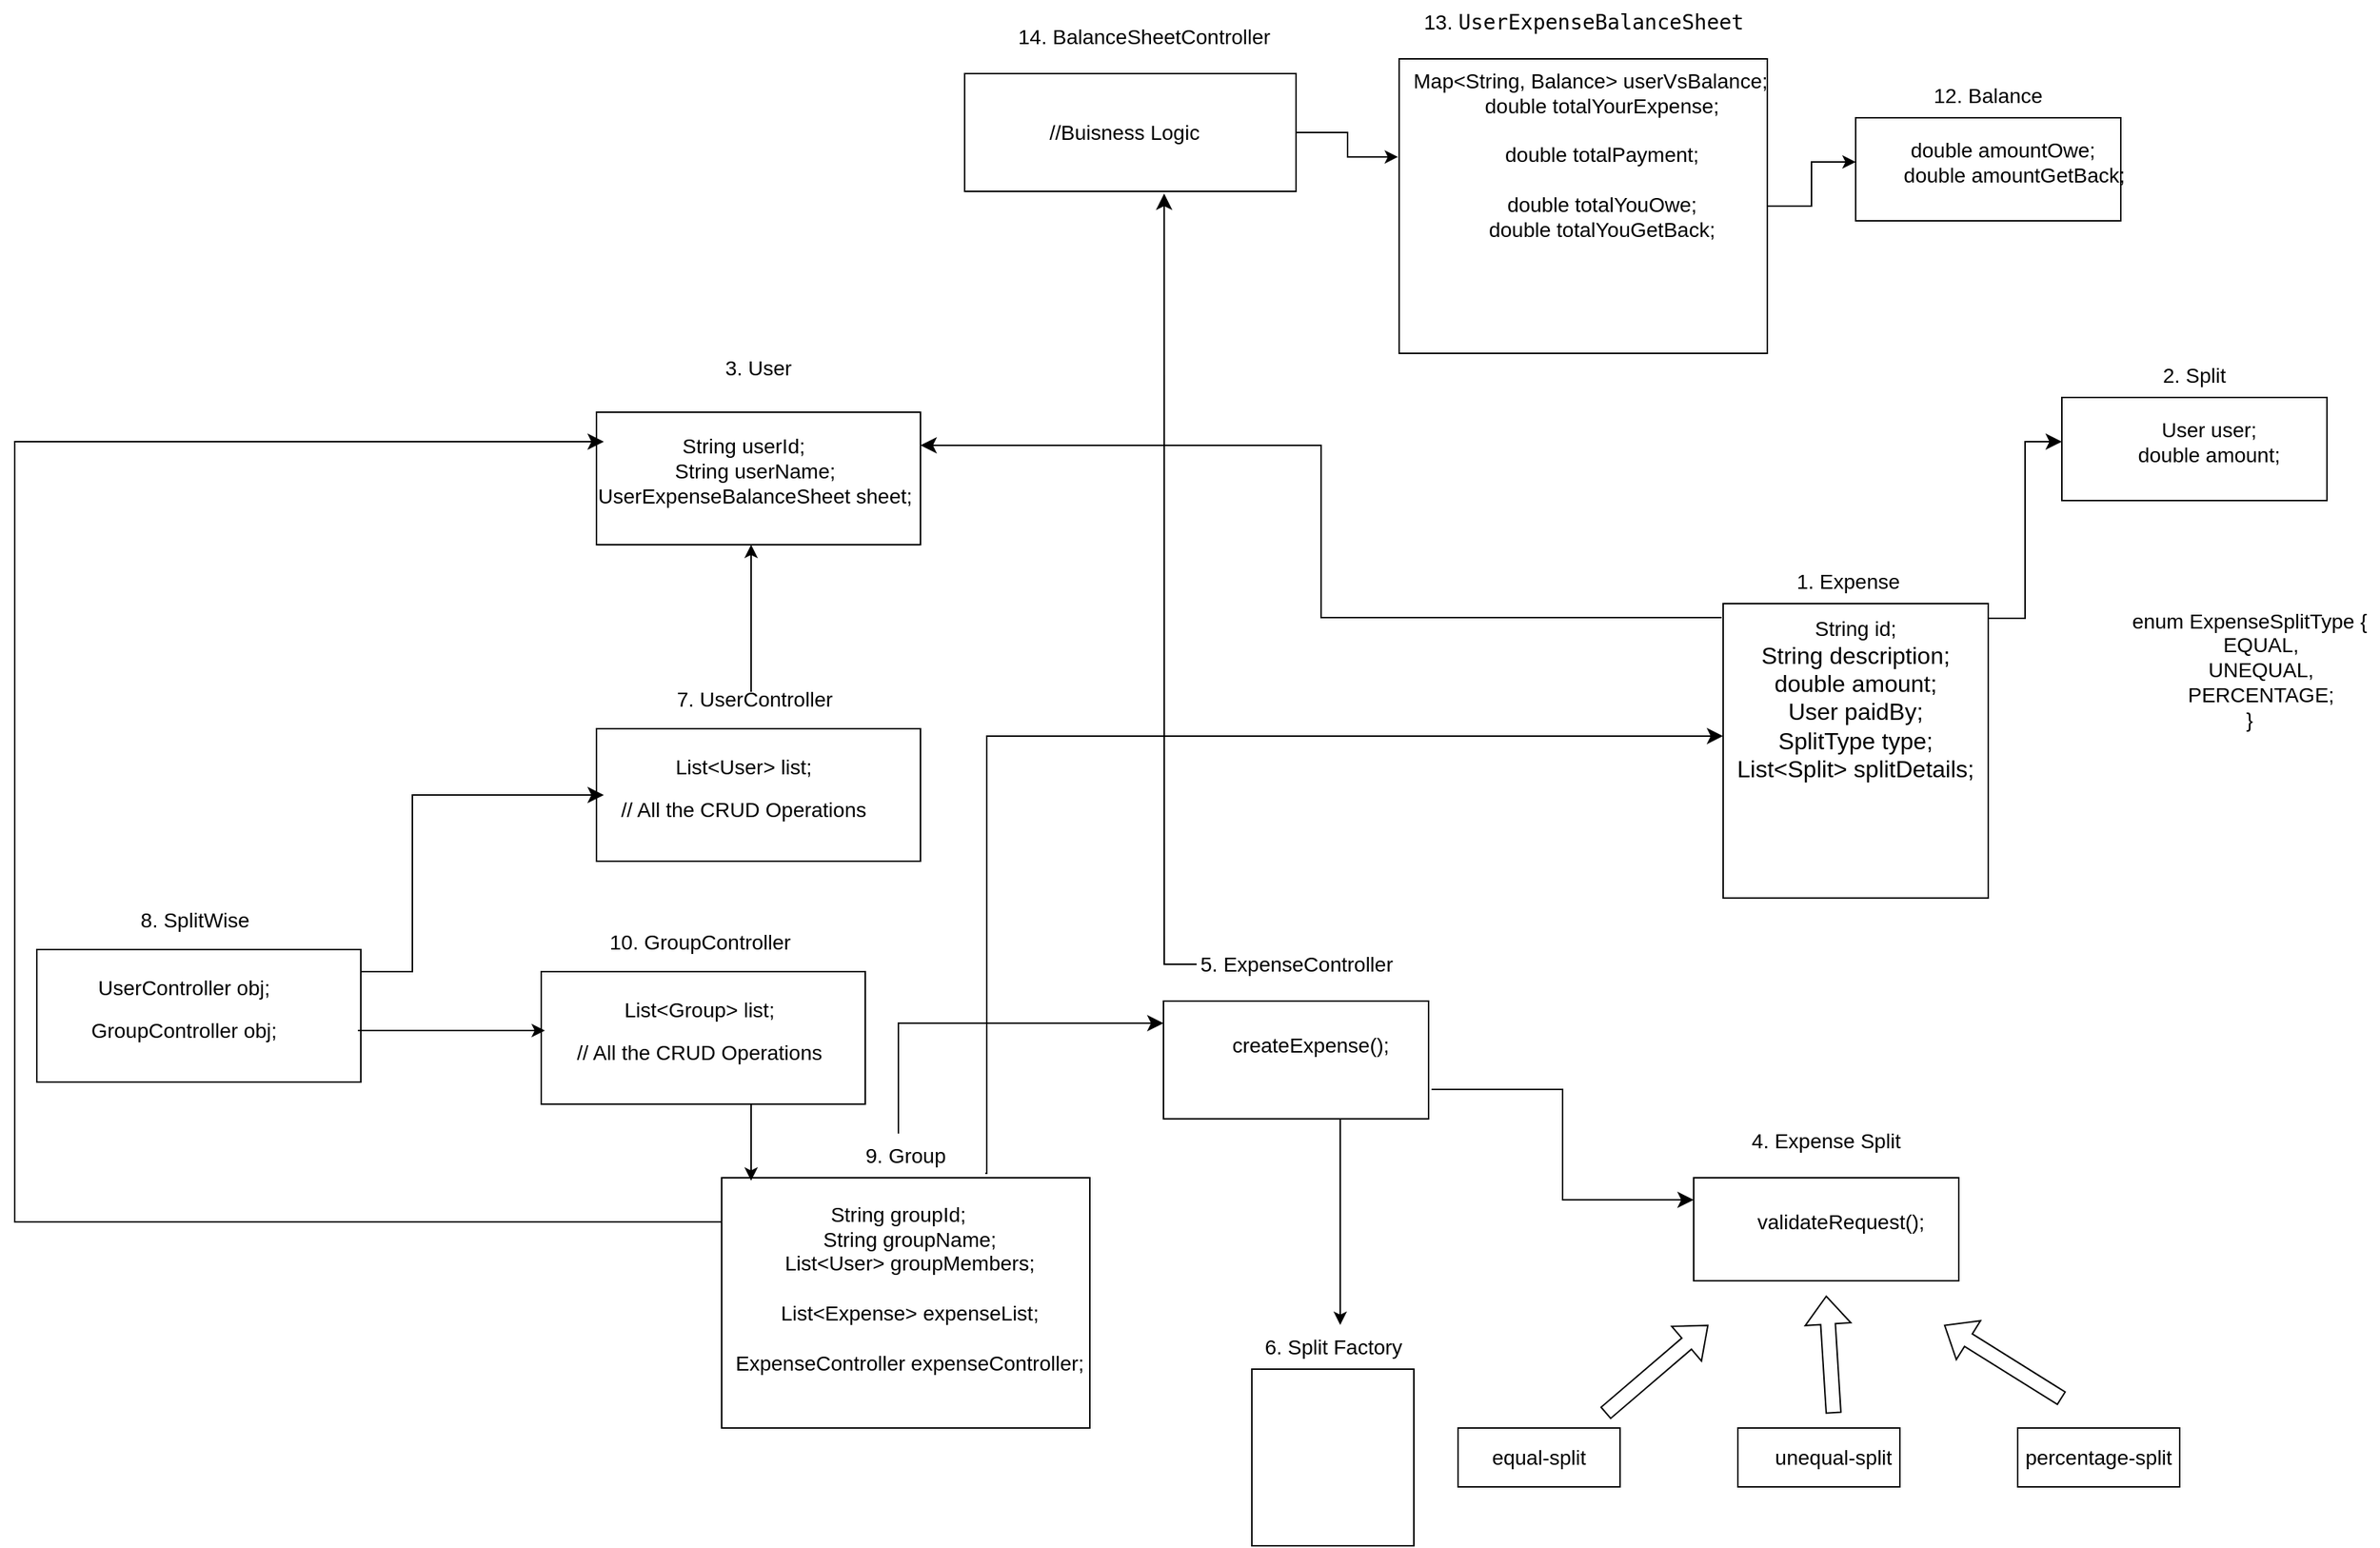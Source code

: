 <mxfile version="27.0.6">
  <diagram name="Page-1" id="fO3vpbsxgfKqeiuuHJud">
    <mxGraphModel dx="2194" dy="1909" grid="1" gridSize="10" guides="1" tooltips="1" connect="1" arrows="1" fold="1" page="1" pageScale="1" pageWidth="850" pageHeight="1100" math="0" shadow="0">
      <root>
        <mxCell id="0" />
        <mxCell id="1" parent="0" />
        <mxCell id="m8-3M8mDkgSh2hDPtfVC-1" value="" style="rounded=0;whiteSpace=wrap;html=1;" vertex="1" parent="1">
          <mxGeometry x="340" y="150" width="180" height="200" as="geometry" />
        </mxCell>
        <mxCell id="m8-3M8mDkgSh2hDPtfVC-3" value="&lt;font style=&quot;font-size: 14px;&quot;&gt;String id;&lt;/font&gt;&lt;div&gt;&lt;font size=&quot;3&quot;&gt;String description;&lt;/font&gt;&lt;/div&gt;&lt;div&gt;&lt;font size=&quot;3&quot;&gt;double amount;&lt;/font&gt;&lt;/div&gt;&lt;div&gt;&lt;font size=&quot;3&quot;&gt;User paidBy;&lt;/font&gt;&lt;/div&gt;&lt;div&gt;&lt;font size=&quot;3&quot;&gt;SplitType type;&lt;/font&gt;&lt;/div&gt;&lt;div&gt;&lt;font size=&quot;3&quot;&gt;List&amp;lt;Split&amp;gt; splitDetails;&lt;/font&gt;&lt;/div&gt;" style="text;html=1;align=center;verticalAlign=middle;whiteSpace=wrap;rounded=0;" vertex="1" parent="1">
          <mxGeometry x="330" y="160" width="200" height="110" as="geometry" />
        </mxCell>
        <mxCell id="m8-3M8mDkgSh2hDPtfVC-4" value="&lt;pre lang=&quot;java&quot; class=&quot;code highlight&quot;&gt;&lt;font face=&quot;Helvetica&quot; style=&quot;font-size: 14px;&quot;&gt;&lt;span class=&quot;hljs-keyword&quot;&gt;enum&lt;/span&gt;&lt;span class=&quot;&quot;&gt; &lt;/span&gt;&lt;span class=&quot;hljs-title.class&quot;&gt;ExpenseSplitType&lt;/span&gt;&lt;span class=&quot;&quot;&gt; {&lt;/span&gt;&lt;br/&gt;&lt;span class=&quot;&quot;&gt;    EQUAL,&lt;/span&gt;&lt;br/&gt;&lt;span class=&quot;&quot;&gt;    UNEQUAL,&lt;/span&gt;&lt;br/&gt;&lt;span class=&quot;&quot;&gt;    PERCENTAGE;&lt;/span&gt;&lt;br/&gt;&lt;span class=&quot;&quot;&gt;}&lt;/span&gt;&lt;/font&gt;&lt;br/&gt;&lt;/pre&gt;" style="text;html=1;align=center;verticalAlign=middle;whiteSpace=wrap;rounded=0;" vertex="1" parent="1">
          <mxGeometry x="610" y="150" width="175" height="90" as="geometry" />
        </mxCell>
        <mxCell id="m8-3M8mDkgSh2hDPtfVC-5" value="&lt;font style=&quot;font-size: 14px;&quot;&gt;1. Expense&lt;/font&gt;" style="text;html=1;align=center;verticalAlign=middle;whiteSpace=wrap;rounded=0;" vertex="1" parent="1">
          <mxGeometry x="385" y="120" width="80" height="30" as="geometry" />
        </mxCell>
        <mxCell id="m8-3M8mDkgSh2hDPtfVC-6" value="" style="rounded=0;whiteSpace=wrap;html=1;" vertex="1" parent="1">
          <mxGeometry x="570" y="10" width="180" height="70" as="geometry" />
        </mxCell>
        <mxCell id="m8-3M8mDkgSh2hDPtfVC-7" value="&lt;span style=&quot;font-size: 14px;&quot;&gt;User user;&lt;/span&gt;&lt;div&gt;&lt;span style=&quot;font-size: 14px;&quot;&gt;double amount;&lt;/span&gt;&lt;/div&gt;" style="text;html=1;align=center;verticalAlign=middle;whiteSpace=wrap;rounded=0;" vertex="1" parent="1">
          <mxGeometry x="570" y="10" width="200" height="60" as="geometry" />
        </mxCell>
        <mxCell id="m8-3M8mDkgSh2hDPtfVC-8" value="&lt;span style=&quot;font-size: 14px;&quot;&gt;2. Split&lt;/span&gt;" style="text;html=1;align=center;verticalAlign=middle;whiteSpace=wrap;rounded=0;" vertex="1" parent="1">
          <mxGeometry x="620" y="-20" width="80" height="30" as="geometry" />
        </mxCell>
        <mxCell id="m8-3M8mDkgSh2hDPtfVC-12" value="" style="edgeStyle=elbowEdgeStyle;elbow=horizontal;endArrow=classic;html=1;curved=0;rounded=0;endSize=8;startSize=8;entryX=0;entryY=0.5;entryDx=0;entryDy=0;" edge="1" parent="1" target="m8-3M8mDkgSh2hDPtfVC-7">
          <mxGeometry width="50" height="50" relative="1" as="geometry">
            <mxPoint x="520" y="160" as="sourcePoint" />
            <mxPoint x="450" y="300" as="targetPoint" />
          </mxGeometry>
        </mxCell>
        <mxCell id="m8-3M8mDkgSh2hDPtfVC-13" value="" style="rounded=0;whiteSpace=wrap;html=1;" vertex="1" parent="1">
          <mxGeometry x="-425" y="20" width="220" height="90" as="geometry" />
        </mxCell>
        <mxCell id="m8-3M8mDkgSh2hDPtfVC-14" value="&lt;pre lang=&quot;java&quot; class=&quot;code highlight&quot;&gt;&lt;font style=&quot;font-size: 14px;&quot; face=&quot;Helvetica&quot;&gt;&lt;span class=&quot;&quot;&gt;String userId;&lt;/span&gt;&lt;br&gt;&lt;span class=&quot;&quot;&gt;    String userName;&lt;/span&gt;&lt;br&gt;&lt;span class=&quot;&quot;&gt;    UserExpenseBalanceSheet sheet;&lt;/span&gt;&lt;/font&gt;&lt;br&gt;&lt;/pre&gt;" style="text;html=1;align=center;verticalAlign=middle;whiteSpace=wrap;rounded=0;" vertex="1" parent="1">
          <mxGeometry x="-440" y="5" width="230" height="110" as="geometry" />
        </mxCell>
        <mxCell id="m8-3M8mDkgSh2hDPtfVC-15" value="&lt;span style=&quot;font-size: 14px;&quot;&gt;3. User&lt;/span&gt;" style="text;html=1;align=center;verticalAlign=middle;whiteSpace=wrap;rounded=0;" vertex="1" parent="1">
          <mxGeometry x="-355" y="-25" width="80" height="30" as="geometry" />
        </mxCell>
        <mxCell id="m8-3M8mDkgSh2hDPtfVC-17" value="" style="edgeStyle=elbowEdgeStyle;elbow=horizontal;endArrow=classic;html=1;curved=0;rounded=0;endSize=8;startSize=8;entryX=1;entryY=0.25;entryDx=0;entryDy=0;exitX=0.045;exitY=-0.005;exitDx=0;exitDy=0;exitPerimeter=0;" edge="1" parent="1" source="m8-3M8mDkgSh2hDPtfVC-3" target="m8-3M8mDkgSh2hDPtfVC-13">
          <mxGeometry width="50" height="50" relative="1" as="geometry">
            <mxPoint x="250" y="360" as="sourcePoint" />
            <mxPoint x="300" y="310" as="targetPoint" />
          </mxGeometry>
        </mxCell>
        <mxCell id="m8-3M8mDkgSh2hDPtfVC-18" value="" style="rounded=0;whiteSpace=wrap;html=1;" vertex="1" parent="1">
          <mxGeometry x="320" y="540" width="180" height="70" as="geometry" />
        </mxCell>
        <mxCell id="m8-3M8mDkgSh2hDPtfVC-19" value="&lt;span style=&quot;font-size: 14px;&quot;&gt;validateRequest();&lt;/span&gt;" style="text;html=1;align=center;verticalAlign=middle;whiteSpace=wrap;rounded=0;" vertex="1" parent="1">
          <mxGeometry x="320" y="540" width="200" height="60" as="geometry" />
        </mxCell>
        <mxCell id="m8-3M8mDkgSh2hDPtfVC-20" value="&lt;span style=&quot;font-size: 14px;&quot;&gt;4. Expense Split&lt;/span&gt;" style="text;html=1;align=center;verticalAlign=middle;whiteSpace=wrap;rounded=0;" vertex="1" parent="1">
          <mxGeometry x="355" y="500" width="110" height="30" as="geometry" />
        </mxCell>
        <mxCell id="m8-3M8mDkgSh2hDPtfVC-21" value="" style="rounded=0;whiteSpace=wrap;html=1;" vertex="1" parent="1">
          <mxGeometry x="160" y="710" width="110" height="40" as="geometry" />
        </mxCell>
        <mxCell id="m8-3M8mDkgSh2hDPtfVC-22" value="&lt;span style=&quot;font-size: 14px;&quot;&gt;equal-split&lt;/span&gt;" style="text;html=1;align=center;verticalAlign=middle;whiteSpace=wrap;rounded=0;" vertex="1" parent="1">
          <mxGeometry x="120" y="700" width="190" height="60" as="geometry" />
        </mxCell>
        <mxCell id="m8-3M8mDkgSh2hDPtfVC-23" value="" style="rounded=0;whiteSpace=wrap;html=1;" vertex="1" parent="1">
          <mxGeometry x="350" y="710" width="110" height="40" as="geometry" />
        </mxCell>
        <mxCell id="m8-3M8mDkgSh2hDPtfVC-24" value="&lt;span style=&quot;font-size: 14px;&quot;&gt;unequal-split&lt;/span&gt;" style="text;html=1;align=center;verticalAlign=middle;whiteSpace=wrap;rounded=0;" vertex="1" parent="1">
          <mxGeometry x="320" y="700" width="190" height="60" as="geometry" />
        </mxCell>
        <mxCell id="m8-3M8mDkgSh2hDPtfVC-25" value="" style="rounded=0;whiteSpace=wrap;html=1;" vertex="1" parent="1">
          <mxGeometry x="540" y="710" width="110" height="40" as="geometry" />
        </mxCell>
        <mxCell id="m8-3M8mDkgSh2hDPtfVC-26" value="&lt;span style=&quot;font-size: 14px;&quot;&gt;percentage-split&lt;/span&gt;" style="text;html=1;align=center;verticalAlign=middle;whiteSpace=wrap;rounded=0;" vertex="1" parent="1">
          <mxGeometry x="520" y="700" width="150" height="60" as="geometry" />
        </mxCell>
        <mxCell id="m8-3M8mDkgSh2hDPtfVC-30" value="" style="shape=flexArrow;endArrow=classic;html=1;rounded=0;" edge="1" parent="1">
          <mxGeometry width="50" height="50" relative="1" as="geometry">
            <mxPoint x="260" y="700" as="sourcePoint" />
            <mxPoint x="330" y="640" as="targetPoint" />
          </mxGeometry>
        </mxCell>
        <mxCell id="m8-3M8mDkgSh2hDPtfVC-31" value="" style="shape=flexArrow;endArrow=classic;html=1;rounded=0;exitX=0.5;exitY=0;exitDx=0;exitDy=0;" edge="1" parent="1" source="m8-3M8mDkgSh2hDPtfVC-24">
          <mxGeometry width="50" height="50" relative="1" as="geometry">
            <mxPoint x="240" y="590" as="sourcePoint" />
            <mxPoint x="410" y="620" as="targetPoint" />
          </mxGeometry>
        </mxCell>
        <mxCell id="m8-3M8mDkgSh2hDPtfVC-32" value="" style="shape=flexArrow;endArrow=classic;html=1;rounded=0;" edge="1" parent="1">
          <mxGeometry width="50" height="50" relative="1" as="geometry">
            <mxPoint x="570" y="690" as="sourcePoint" />
            <mxPoint x="490" y="640" as="targetPoint" />
          </mxGeometry>
        </mxCell>
        <mxCell id="m8-3M8mDkgSh2hDPtfVC-33" value="" style="rounded=0;whiteSpace=wrap;html=1;" vertex="1" parent="1">
          <mxGeometry x="-40" y="420" width="180" height="80" as="geometry" />
        </mxCell>
        <mxCell id="m8-3M8mDkgSh2hDPtfVC-34" value="&lt;span style=&quot;font-size: 14px;&quot;&gt;createExpense();&lt;/span&gt;" style="text;html=1;align=center;verticalAlign=middle;whiteSpace=wrap;rounded=0;" vertex="1" parent="1">
          <mxGeometry x="-40" y="420" width="200" height="60" as="geometry" />
        </mxCell>
        <mxCell id="m8-3M8mDkgSh2hDPtfVC-35" value="&lt;span style=&quot;font-size: 14px;&quot;&gt;5. ExpenseController&lt;/span&gt;" style="text;html=1;align=center;verticalAlign=middle;whiteSpace=wrap;rounded=0;" vertex="1" parent="1">
          <mxGeometry x="-17.5" y="380" width="135" height="30" as="geometry" />
        </mxCell>
        <mxCell id="m8-3M8mDkgSh2hDPtfVC-37" value="" style="edgeStyle=elbowEdgeStyle;elbow=horizontal;endArrow=classic;html=1;curved=0;rounded=0;endSize=8;startSize=8;entryX=0;entryY=0.25;entryDx=0;entryDy=0;exitX=0.91;exitY=1;exitDx=0;exitDy=0;exitPerimeter=0;" edge="1" parent="1" source="m8-3M8mDkgSh2hDPtfVC-34" target="m8-3M8mDkgSh2hDPtfVC-19">
          <mxGeometry width="50" height="50" relative="1" as="geometry">
            <mxPoint x="70" y="520" as="sourcePoint" />
            <mxPoint x="120" y="470" as="targetPoint" />
          </mxGeometry>
        </mxCell>
        <mxCell id="m8-3M8mDkgSh2hDPtfVC-40" value="" style="rounded=0;whiteSpace=wrap;html=1;" vertex="1" parent="1">
          <mxGeometry x="20" y="670" width="110" height="120" as="geometry" />
        </mxCell>
        <mxCell id="m8-3M8mDkgSh2hDPtfVC-41" value="&lt;span style=&quot;font-size: 14px;&quot;&gt;6. Split Factory&lt;/span&gt;" style="text;html=1;align=center;verticalAlign=middle;whiteSpace=wrap;rounded=0;" vertex="1" parent="1">
          <mxGeometry x="7.5" y="640" width="135" height="30" as="geometry" />
        </mxCell>
        <mxCell id="m8-3M8mDkgSh2hDPtfVC-42" value="" style="endArrow=classic;html=1;rounded=0;" edge="1" parent="1">
          <mxGeometry width="50" height="50" relative="1" as="geometry">
            <mxPoint x="80" y="500" as="sourcePoint" />
            <mxPoint x="80" y="640" as="targetPoint" />
          </mxGeometry>
        </mxCell>
        <mxCell id="m8-3M8mDkgSh2hDPtfVC-43" value="" style="rounded=0;whiteSpace=wrap;html=1;" vertex="1" parent="1">
          <mxGeometry x="-425" y="235" width="220" height="90" as="geometry" />
        </mxCell>
        <mxCell id="m8-3M8mDkgSh2hDPtfVC-44" value="&lt;pre lang=&quot;java&quot; class=&quot;code highlight&quot;&gt;&lt;font face=&quot;Helvetica&quot;&gt;&lt;span style=&quot;font-size: 14px;&quot;&gt;List&amp;lt;User&amp;gt; list;&lt;/span&gt;&lt;/font&gt;&lt;/pre&gt;&lt;pre lang=&quot;java&quot; class=&quot;code highlight&quot;&gt;&lt;font face=&quot;Helvetica&quot;&gt;&lt;span style=&quot;font-size: 14px;&quot;&gt;// All the CRUD Operations&lt;/span&gt;&lt;/font&gt;&lt;/pre&gt;" style="text;html=1;align=center;verticalAlign=middle;whiteSpace=wrap;rounded=0;" vertex="1" parent="1">
          <mxGeometry x="-440" y="220" width="230" height="110" as="geometry" />
        </mxCell>
        <mxCell id="m8-3M8mDkgSh2hDPtfVC-45" value="&lt;span style=&quot;font-size: 14px;&quot;&gt;7. UserController&lt;/span&gt;" style="text;html=1;align=center;verticalAlign=middle;whiteSpace=wrap;rounded=0;" vertex="1" parent="1">
          <mxGeometry x="-380" y="200" width="125" height="30" as="geometry" />
        </mxCell>
        <mxCell id="m8-3M8mDkgSh2hDPtfVC-48" value="" style="endArrow=classic;html=1;rounded=0;exitX=0.48;exitY=0.333;exitDx=0;exitDy=0;exitPerimeter=0;" edge="1" parent="1" source="m8-3M8mDkgSh2hDPtfVC-45">
          <mxGeometry width="50" height="50" relative="1" as="geometry">
            <mxPoint x="-240" y="390" as="sourcePoint" />
            <mxPoint x="-320" y="110" as="targetPoint" />
          </mxGeometry>
        </mxCell>
        <mxCell id="m8-3M8mDkgSh2hDPtfVC-51" value="" style="rounded=0;whiteSpace=wrap;html=1;" vertex="1" parent="1">
          <mxGeometry x="-805" y="385" width="220" height="90" as="geometry" />
        </mxCell>
        <mxCell id="m8-3M8mDkgSh2hDPtfVC-52" value="&lt;pre lang=&quot;java&quot; class=&quot;code highlight&quot;&gt;&lt;font face=&quot;Helvetica&quot;&gt;&lt;span style=&quot;font-size: 14px;&quot;&gt;UserController obj;&lt;/span&gt;&lt;/font&gt;&lt;/pre&gt;&lt;pre lang=&quot;java&quot; class=&quot;code highlight&quot;&gt;&lt;font face=&quot;Helvetica&quot;&gt;&lt;span style=&quot;font-size: 14px;&quot;&gt;GroupController obj;&lt;/span&gt;&lt;/font&gt;&lt;/pre&gt;" style="text;html=1;align=center;verticalAlign=middle;whiteSpace=wrap;rounded=0;" vertex="1" parent="1">
          <mxGeometry x="-820" y="370" width="230" height="110" as="geometry" />
        </mxCell>
        <mxCell id="m8-3M8mDkgSh2hDPtfVC-53" value="&lt;span style=&quot;font-size: 14px;&quot;&gt;8. SplitWise&lt;/span&gt;" style="text;html=1;align=center;verticalAlign=middle;whiteSpace=wrap;rounded=0;" vertex="1" parent="1">
          <mxGeometry x="-760" y="350" width="125" height="30" as="geometry" />
        </mxCell>
        <mxCell id="m8-3M8mDkgSh2hDPtfVC-54" value="" style="edgeStyle=elbowEdgeStyle;elbow=horizontal;endArrow=classic;html=1;curved=0;rounded=0;endSize=8;startSize=8;exitX=1;exitY=0.167;exitDx=0;exitDy=0;exitPerimeter=0;" edge="1" parent="1" source="m8-3M8mDkgSh2hDPtfVC-51">
          <mxGeometry width="50" height="50" relative="1" as="geometry">
            <mxPoint x="-650" y="350" as="sourcePoint" />
            <mxPoint x="-420" y="280" as="targetPoint" />
            <Array as="points">
              <mxPoint x="-550" y="330" />
            </Array>
          </mxGeometry>
        </mxCell>
        <mxCell id="m8-3M8mDkgSh2hDPtfVC-55" value="" style="rounded=0;whiteSpace=wrap;html=1;" vertex="1" parent="1">
          <mxGeometry x="-340" y="540" width="250" height="170" as="geometry" />
        </mxCell>
        <mxCell id="m8-3M8mDkgSh2hDPtfVC-56" value="&lt;pre lang=&quot;java&quot; class=&quot;code highlight&quot;&gt;&lt;font style=&quot;font-size: 14px;&quot; face=&quot;Helvetica&quot;&gt;&lt;span class=&quot;&quot;&gt;String groupId;&lt;/span&gt;&lt;br&gt;&lt;span class=&quot;&quot;&gt;    String groupName;&lt;/span&gt;&lt;br&gt;&lt;span class=&quot;&quot;&gt;    List&amp;lt;User&amp;gt; groupMembers;&lt;/span&gt;&lt;br&gt;&lt;br&gt;&lt;span class=&quot;&quot;&gt;    List&amp;lt;Expense&amp;gt; expenseList;&lt;/span&gt;&lt;br&gt;&lt;br&gt;&lt;span class=&quot;&quot;&gt;    ExpenseController expenseController;&lt;/span&gt;&lt;/font&gt;&lt;br&gt;&lt;/pre&gt;" style="text;html=1;align=center;verticalAlign=middle;whiteSpace=wrap;rounded=0;" vertex="1" parent="1">
          <mxGeometry x="-320" y="560" width="200" height="110" as="geometry" />
        </mxCell>
        <mxCell id="m8-3M8mDkgSh2hDPtfVC-57" value="&lt;span style=&quot;font-size: 14px;&quot;&gt;9. Group&lt;/span&gt;" style="text;html=1;align=center;verticalAlign=middle;whiteSpace=wrap;rounded=0;" vertex="1" parent="1">
          <mxGeometry x="-255" y="510" width="80" height="30" as="geometry" />
        </mxCell>
        <mxCell id="m8-3M8mDkgSh2hDPtfVC-58" value="" style="edgeStyle=elbowEdgeStyle;elbow=horizontal;endArrow=classic;html=1;curved=0;rounded=0;endSize=8;startSize=8;entryX=0;entryY=0.25;entryDx=0;entryDy=0;" edge="1" parent="1" target="m8-3M8mDkgSh2hDPtfVC-34">
          <mxGeometry width="50" height="50" relative="1" as="geometry">
            <mxPoint x="-220" y="510" as="sourcePoint" />
            <mxPoint x="-100" y="530" as="targetPoint" />
            <Array as="points">
              <mxPoint x="-220" y="450" />
            </Array>
          </mxGeometry>
        </mxCell>
        <mxCell id="m8-3M8mDkgSh2hDPtfVC-61" value="" style="edgeStyle=elbowEdgeStyle;elbow=horizontal;endArrow=classic;html=1;curved=0;rounded=0;endSize=8;startSize=8;" edge="1" parent="1">
          <mxGeometry width="50" height="50" relative="1" as="geometry">
            <mxPoint x="-340" y="570" as="sourcePoint" />
            <mxPoint x="-420" y="40" as="targetPoint" />
            <Array as="points">
              <mxPoint x="-820" y="210" />
            </Array>
          </mxGeometry>
        </mxCell>
        <mxCell id="m8-3M8mDkgSh2hDPtfVC-64" value="" style="edgeStyle=elbowEdgeStyle;elbow=horizontal;endArrow=classic;html=1;curved=0;rounded=0;endSize=8;startSize=8;entryX=0.05;entryY=0.727;entryDx=0;entryDy=0;entryPerimeter=0;exitX=0.716;exitY=-0.018;exitDx=0;exitDy=0;exitPerimeter=0;" edge="1" parent="1" source="m8-3M8mDkgSh2hDPtfVC-55" target="m8-3M8mDkgSh2hDPtfVC-3">
          <mxGeometry width="50" height="50" relative="1" as="geometry">
            <mxPoint x="-160" y="430" as="sourcePoint" />
            <mxPoint x="120" y="430" as="targetPoint" />
            <Array as="points">
              <mxPoint x="-160" y="240" />
            </Array>
          </mxGeometry>
        </mxCell>
        <mxCell id="m8-3M8mDkgSh2hDPtfVC-65" value="" style="rounded=0;whiteSpace=wrap;html=1;" vertex="1" parent="1">
          <mxGeometry x="-462.5" y="400" width="220" height="90" as="geometry" />
        </mxCell>
        <mxCell id="m8-3M8mDkgSh2hDPtfVC-66" value="&lt;pre lang=&quot;java&quot; class=&quot;code highlight&quot;&gt;&lt;font face=&quot;Helvetica&quot;&gt;&lt;span style=&quot;font-size: 14px;&quot;&gt;List&amp;lt;Group&amp;gt; list;&lt;/span&gt;&lt;/font&gt;&lt;/pre&gt;&lt;pre lang=&quot;java&quot; class=&quot;code highlight&quot;&gt;&lt;font face=&quot;Helvetica&quot;&gt;&lt;span style=&quot;font-size: 14px;&quot;&gt;// All the CRUD Operations&lt;/span&gt;&lt;/font&gt;&lt;/pre&gt;" style="text;html=1;align=center;verticalAlign=middle;whiteSpace=wrap;rounded=0;" vertex="1" parent="1">
          <mxGeometry x="-470" y="385" width="230" height="110" as="geometry" />
        </mxCell>
        <mxCell id="m8-3M8mDkgSh2hDPtfVC-67" value="&lt;span style=&quot;font-size: 14px;&quot;&gt;10. GroupController&lt;/span&gt;" style="text;html=1;align=center;verticalAlign=middle;whiteSpace=wrap;rounded=0;" vertex="1" parent="1">
          <mxGeometry x="-417.5" y="365" width="125" height="30" as="geometry" />
        </mxCell>
        <mxCell id="m8-3M8mDkgSh2hDPtfVC-69" value="" style="endArrow=classic;html=1;rounded=0;exitX=1.013;exitY=0.636;exitDx=0;exitDy=0;exitPerimeter=0;" edge="1" parent="1" source="m8-3M8mDkgSh2hDPtfVC-52">
          <mxGeometry width="50" height="50" relative="1" as="geometry">
            <mxPoint x="-580" y="440" as="sourcePoint" />
            <mxPoint x="-460" y="440" as="targetPoint" />
          </mxGeometry>
        </mxCell>
        <mxCell id="m8-3M8mDkgSh2hDPtfVC-70" value="" style="endArrow=classic;html=1;rounded=0;" edge="1" parent="1">
          <mxGeometry width="50" height="50" relative="1" as="geometry">
            <mxPoint x="-320" y="490" as="sourcePoint" />
            <mxPoint x="-320" y="542" as="targetPoint" />
          </mxGeometry>
        </mxCell>
        <mxCell id="m8-3M8mDkgSh2hDPtfVC-71" value="" style="rounded=0;whiteSpace=wrap;html=1;" vertex="1" parent="1">
          <mxGeometry x="430" y="-180" width="180" height="70" as="geometry" />
        </mxCell>
        <mxCell id="m8-3M8mDkgSh2hDPtfVC-72" value="&lt;pre lang=&quot;java&quot; class=&quot;code highlight&quot;&gt;&lt;font face=&quot;Helvetica&quot; style=&quot;font-size: 14px;&quot;&gt;&lt;span class=&quot;hljs-type&quot;&gt;double&lt;/span&gt;&lt;span class=&quot;&quot;&gt; amountOwe;&lt;/span&gt;&lt;br/&gt;&lt;span class=&quot;&quot;&gt;    &lt;/span&gt;&lt;span class=&quot;hljs-type&quot;&gt;double&lt;/span&gt;&lt;span class=&quot;&quot;&gt; amountGetBack;&lt;/span&gt;&lt;/font&gt;&lt;br/&gt;&lt;/pre&gt;" style="text;html=1;align=center;verticalAlign=middle;whiteSpace=wrap;rounded=0;" vertex="1" parent="1">
          <mxGeometry x="430" y="-180" width="200" height="60" as="geometry" />
        </mxCell>
        <mxCell id="m8-3M8mDkgSh2hDPtfVC-73" value="&lt;span style=&quot;font-size: 14px;&quot;&gt;12. Balance&lt;/span&gt;" style="text;html=1;align=center;verticalAlign=middle;whiteSpace=wrap;rounded=0;" vertex="1" parent="1">
          <mxGeometry x="480" y="-210" width="80" height="30" as="geometry" />
        </mxCell>
        <mxCell id="m8-3M8mDkgSh2hDPtfVC-83" value="" style="edgeStyle=orthogonalEdgeStyle;rounded=0;orthogonalLoop=1;jettySize=auto;html=1;" edge="1" parent="1" source="m8-3M8mDkgSh2hDPtfVC-74" target="m8-3M8mDkgSh2hDPtfVC-72">
          <mxGeometry relative="1" as="geometry" />
        </mxCell>
        <mxCell id="m8-3M8mDkgSh2hDPtfVC-74" value="" style="rounded=0;whiteSpace=wrap;html=1;" vertex="1" parent="1">
          <mxGeometry x="120" y="-220" width="250" height="200" as="geometry" />
        </mxCell>
        <mxCell id="m8-3M8mDkgSh2hDPtfVC-75" value="&lt;pre lang=&quot;java&quot; class=&quot;code highlight&quot;&gt;&lt;font style=&quot;font-size: 14px;&quot; face=&quot;Helvetica&quot;&gt;&lt;span class=&quot;&quot;&gt;Map&amp;lt;String, Balance&amp;gt; userVsBalance;&lt;/span&gt;&lt;br/&gt;&lt;span class=&quot;&quot;&gt;    &lt;/span&gt;&lt;span class=&quot;hljs-type&quot;&gt;double&lt;/span&gt;&lt;span class=&quot;&quot;&gt; totalYourExpense;&lt;/span&gt;&lt;br/&gt;&lt;br/&gt;&lt;span class=&quot;&quot;&gt;    &lt;/span&gt;&lt;span class=&quot;hljs-type&quot;&gt;double&lt;/span&gt;&lt;span class=&quot;&quot;&gt; totalPayment;&lt;/span&gt;&lt;br/&gt;&lt;br/&gt;&lt;span class=&quot;&quot;&gt;    &lt;/span&gt;&lt;span class=&quot;hljs-type&quot;&gt;double&lt;/span&gt;&lt;span class=&quot;&quot;&gt; totalYouOwe;&lt;/span&gt;&lt;br/&gt;&lt;span class=&quot;&quot;&gt;    &lt;/span&gt;&lt;span class=&quot;hljs-type&quot;&gt;double&lt;/span&gt;&lt;span class=&quot;&quot;&gt; totalYouGetBack;&lt;/span&gt;&lt;/font&gt;&lt;br/&gt;&lt;/pre&gt;" style="text;html=1;align=center;verticalAlign=middle;whiteSpace=wrap;rounded=0;" vertex="1" parent="1">
          <mxGeometry x="150" y="-210" width="200" height="110" as="geometry" />
        </mxCell>
        <mxCell id="m8-3M8mDkgSh2hDPtfVC-76" value="&lt;font face=&quot;Helvetica&quot; style=&quot;font-size: 14px;&quot;&gt;13.&amp;nbsp;&lt;code&gt;UserExpenseBalanceSheet&lt;/code&gt;&lt;/font&gt;" style="text;html=1;align=center;verticalAlign=middle;whiteSpace=wrap;rounded=0;" vertex="1" parent="1">
          <mxGeometry x="142.5" y="-260" width="205" height="30" as="geometry" />
        </mxCell>
        <mxCell id="m8-3M8mDkgSh2hDPtfVC-84" value="" style="edgeStyle=orthogonalEdgeStyle;rounded=0;orthogonalLoop=1;jettySize=auto;html=1;entryX=-0.003;entryY=0.333;entryDx=0;entryDy=0;entryPerimeter=0;" edge="1" parent="1" source="m8-3M8mDkgSh2hDPtfVC-80" target="m8-3M8mDkgSh2hDPtfVC-74">
          <mxGeometry relative="1" as="geometry" />
        </mxCell>
        <mxCell id="m8-3M8mDkgSh2hDPtfVC-80" value="&lt;font style=&quot;font-size: 14px;&quot;&gt;//Buisness Logic&amp;nbsp;&amp;nbsp;&lt;/font&gt;" style="rounded=0;whiteSpace=wrap;html=1;" vertex="1" parent="1">
          <mxGeometry x="-175" y="-210" width="225" height="80" as="geometry" />
        </mxCell>
        <mxCell id="m8-3M8mDkgSh2hDPtfVC-81" value="&lt;font style=&quot;font-size: 14px;&quot;&gt;14. BalanceSheetController&lt;/font&gt;" style="text;html=1;align=center;verticalAlign=middle;whiteSpace=wrap;rounded=0;" vertex="1" parent="1">
          <mxGeometry x="-147.5" y="-250" width="187.5" height="30" as="geometry" />
        </mxCell>
        <mxCell id="m8-3M8mDkgSh2hDPtfVC-87" value="" style="edgeStyle=segmentEdgeStyle;endArrow=classic;html=1;curved=0;rounded=0;endSize=8;startSize=8;entryX=0.602;entryY=1.019;entryDx=0;entryDy=0;entryPerimeter=0;exitX=0;exitY=0.5;exitDx=0;exitDy=0;" edge="1" parent="1" source="m8-3M8mDkgSh2hDPtfVC-35" target="m8-3M8mDkgSh2hDPtfVC-80">
          <mxGeometry width="50" height="50" relative="1" as="geometry">
            <mxPoint x="120" y="70" as="sourcePoint" />
            <mxPoint x="170" y="20" as="targetPoint" />
          </mxGeometry>
        </mxCell>
      </root>
    </mxGraphModel>
  </diagram>
</mxfile>
